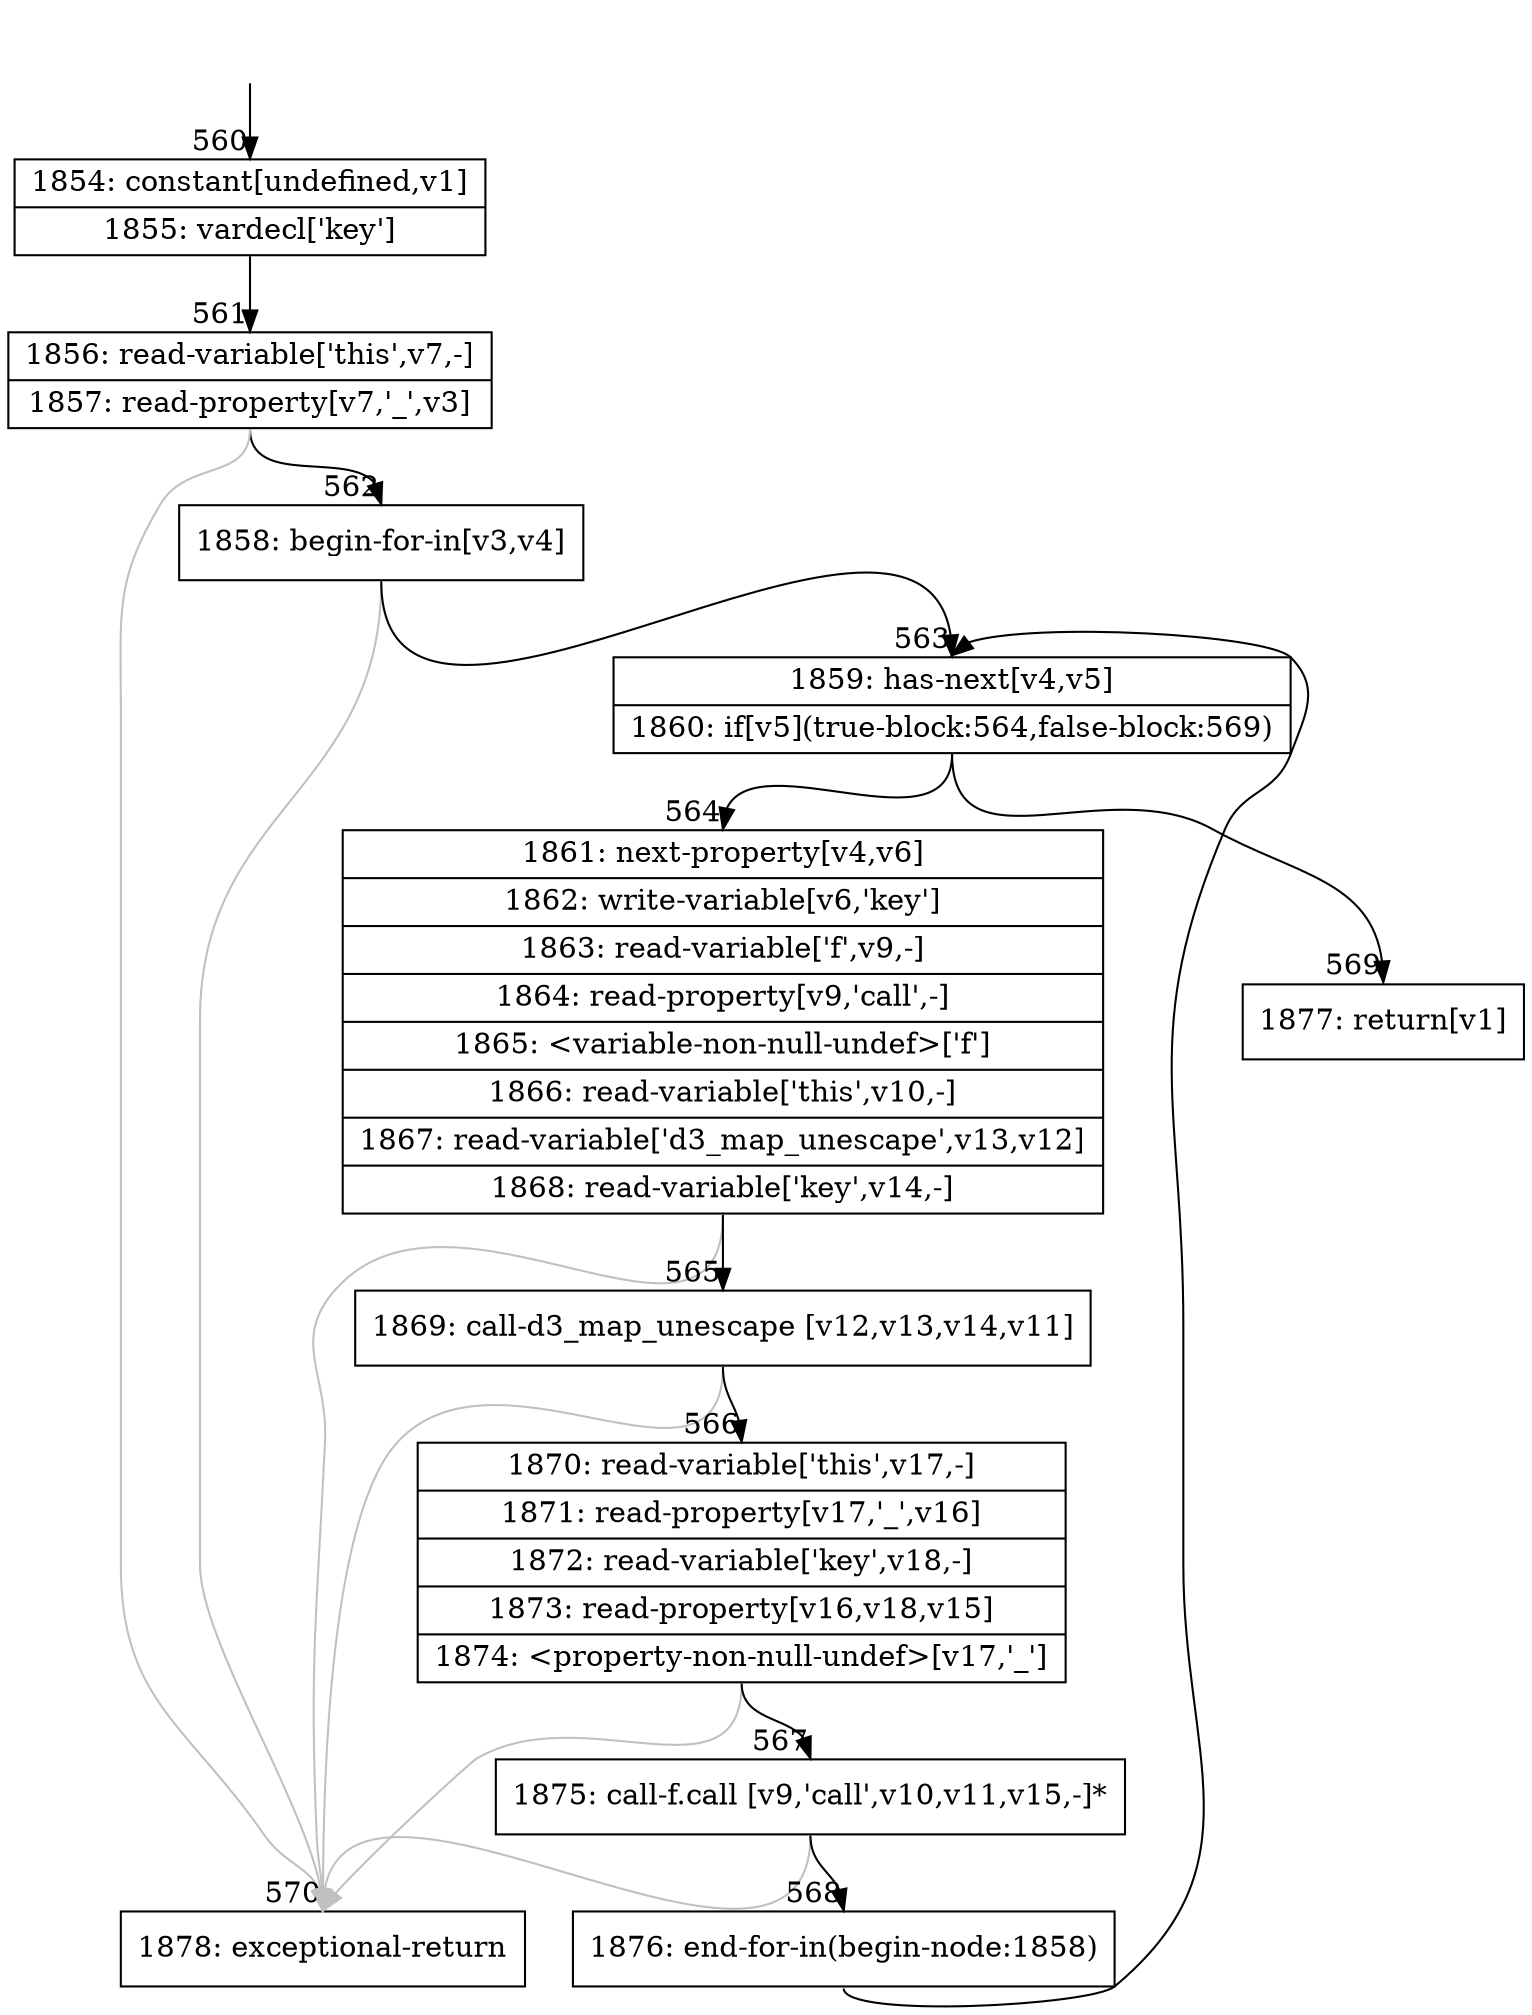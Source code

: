 digraph {
rankdir="TD"
BB_entry48[shape=none,label=""];
BB_entry48 -> BB560 [tailport=s, headport=n, headlabel="    560"]
BB560 [shape=record label="{1854: constant[undefined,v1]|1855: vardecl['key']}" ] 
BB560 -> BB561 [tailport=s, headport=n, headlabel="      561"]
BB561 [shape=record label="{1856: read-variable['this',v7,-]|1857: read-property[v7,'_',v3]}" ] 
BB561 -> BB562 [tailport=s, headport=n, headlabel="      562"]
BB561 -> BB570 [tailport=s, headport=n, color=gray, headlabel="      570"]
BB562 [shape=record label="{1858: begin-for-in[v3,v4]}" ] 
BB562 -> BB563 [tailport=s, headport=n, headlabel="      563"]
BB562 -> BB570 [tailport=s, headport=n, color=gray]
BB563 [shape=record label="{1859: has-next[v4,v5]|1860: if[v5](true-block:564,false-block:569)}" ] 
BB563 -> BB564 [tailport=s, headport=n, headlabel="      564"]
BB563 -> BB569 [tailport=s, headport=n, headlabel="      569"]
BB564 [shape=record label="{1861: next-property[v4,v6]|1862: write-variable[v6,'key']|1863: read-variable['f',v9,-]|1864: read-property[v9,'call',-]|1865: \<variable-non-null-undef\>['f']|1866: read-variable['this',v10,-]|1867: read-variable['d3_map_unescape',v13,v12]|1868: read-variable['key',v14,-]}" ] 
BB564 -> BB565 [tailport=s, headport=n, headlabel="      565"]
BB564 -> BB570 [tailport=s, headport=n, color=gray]
BB565 [shape=record label="{1869: call-d3_map_unescape [v12,v13,v14,v11]}" ] 
BB565 -> BB566 [tailport=s, headport=n, headlabel="      566"]
BB565 -> BB570 [tailport=s, headport=n, color=gray]
BB566 [shape=record label="{1870: read-variable['this',v17,-]|1871: read-property[v17,'_',v16]|1872: read-variable['key',v18,-]|1873: read-property[v16,v18,v15]|1874: \<property-non-null-undef\>[v17,'_']}" ] 
BB566 -> BB567 [tailport=s, headport=n, headlabel="      567"]
BB566 -> BB570 [tailport=s, headport=n, color=gray]
BB567 [shape=record label="{1875: call-f.call [v9,'call',v10,v11,v15,-]*}" ] 
BB567 -> BB568 [tailport=s, headport=n, headlabel="      568"]
BB567 -> BB570 [tailport=s, headport=n, color=gray]
BB568 [shape=record label="{1876: end-for-in(begin-node:1858)}" ] 
BB568 -> BB563 [tailport=s, headport=n]
BB569 [shape=record label="{1877: return[v1]}" ] 
BB570 [shape=record label="{1878: exceptional-return}" ] 
//#$~ 341
}
